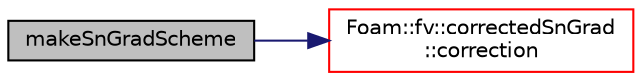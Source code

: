 digraph "makeSnGradScheme"
{
  bgcolor="transparent";
  edge [fontname="Helvetica",fontsize="10",labelfontname="Helvetica",labelfontsize="10"];
  node [fontname="Helvetica",fontsize="10",shape=record];
  rankdir="LR";
  Node1 [label="makeSnGradScheme",height=0.2,width=0.4,color="black", fillcolor="grey75", style="filled", fontcolor="black"];
  Node1 -> Node2 [color="midnightblue",fontsize="10",style="solid",fontname="Helvetica"];
  Node2 [label="Foam::fv::correctedSnGrad\l::correction",height=0.2,width=0.4,color="red",URL="$a00409.html#ad5f4a5d3bc1173cf56b1283cdea2e418",tooltip="Return the explicit correction to the correctedSnGrad. "];
}
